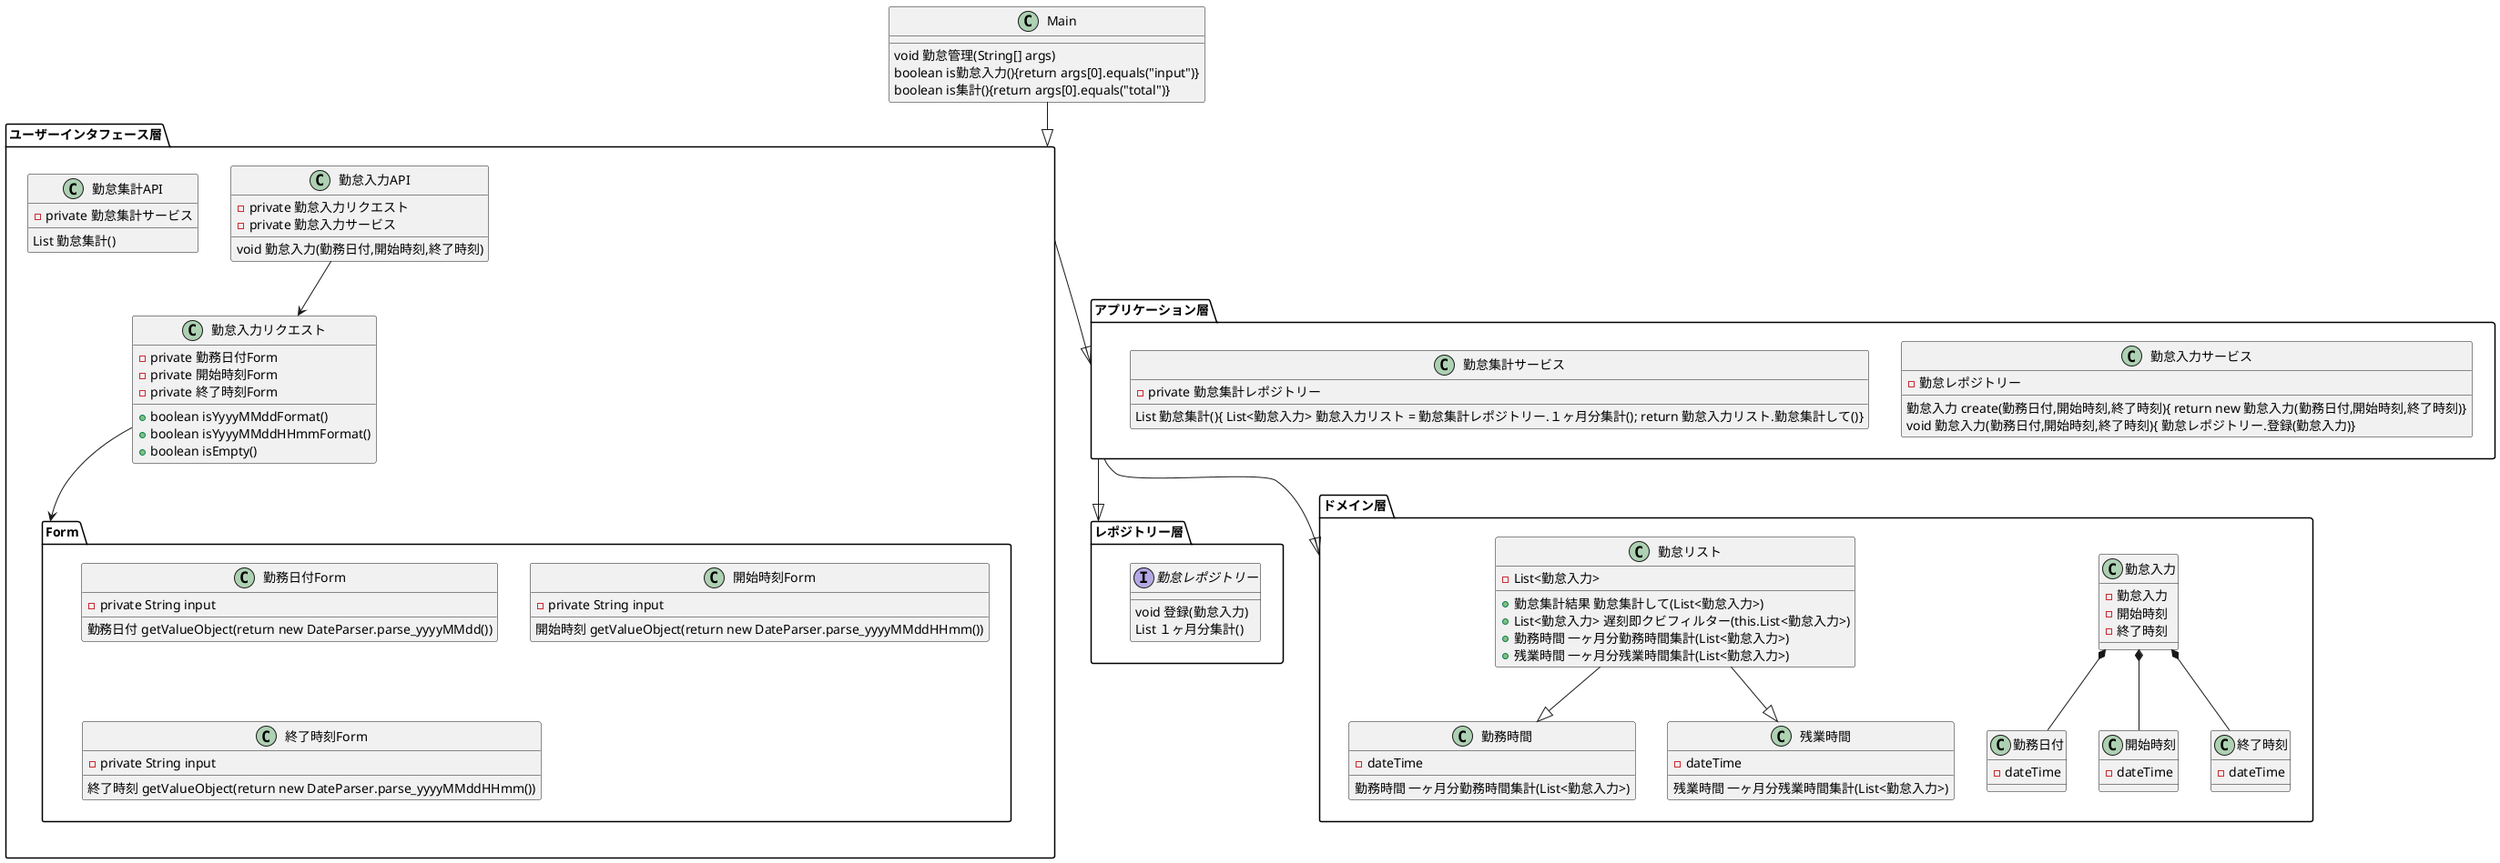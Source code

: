 @startuml

Main --|> ユーザーインタフェース層
ユーザーインタフェース層 --|> アプリケーション層
アプリケーション層 --|> レポジトリー層
アプリケーション層 --|> ドメイン層

class Main {
  void 勤怠管理(String[] args)
  boolean is勤怠入力(){return args[0].equals("input")}
  boolean is集計(){return args[0].equals("total")}
}

package ユーザーインタフェース層 <<Folder>> {
 勤怠入力API -->  勤怠入力リクエスト
 勤怠入力リクエスト -->  Form

class 勤怠入力API {
  -private 勤怠入力リクエスト
  -private 勤怠入力サービス
  void 勤怠入力(勤務日付,開始時刻,終了時刻)
 }
class 勤怠入力リクエスト {
  -private 勤務日付Form
  -private 開始時刻Form
  -private 終了時刻Form
  +boolean isYyyyMMddFormat()
  +boolean isYyyyMMddHHmmFormat()
  +boolean isEmpty()
 }
 class 勤怠集計API {
   -private 勤怠集計サービス
   List 勤怠集計()
  }

package Form <<Folder>> {

class 勤務日付Form {
  -private String input
  勤務日付 getValueObject(return new DateParser.parse_yyyyMMdd())
 }
 class 開始時刻Form {
   -private String input
   開始時刻 getValueObject(return new DateParser.parse_yyyyMMddHHmm())
  }
 class 終了時刻Form {
   -private String input
   終了時刻 getValueObject(return new DateParser.parse_yyyyMMddHHmm())
  }
}
}


package アプリケーション層 <<Folder>> {
class 勤怠入力サービス {
  -勤怠レポジトリー
  勤怠入力 create(勤務日付,開始時刻,終了時刻){ return new 勤怠入力(勤務日付,開始時刻,終了時刻)}
  void 勤怠入力(勤務日付,開始時刻,終了時刻){ 勤怠レポジトリー.登録(勤怠入力)}

 }
class 勤怠集計サービス {
  -private 勤怠集計レポジトリー
  List 勤怠集計(){ List<勤怠入力> 勤怠入力リスト = 勤怠集計レポジトリー.１ヶ月分集計(); return 勤怠入力リスト.勤怠集計して()}

 }

}

package ドメイン層 <<Folder>> {
勤怠入力 *-- 勤務日付
勤怠入力 *-- 開始時刻
勤怠入力 *-- 終了時刻
勤怠リスト --|> 勤務時間
勤怠リスト --|> 残業時間

class 勤怠入力 {
  -勤怠入力
  -開始時刻
  -終了時刻

}
class 勤怠リスト {
  -List<勤怠入力>
  +勤怠集計結果 勤怠集計して(List<勤怠入力>)
  +List<勤怠入力> 遅刻即クビフィルター(this.List<勤怠入力>)
  +勤務時間 一ヶ月分勤務時間集計(List<勤怠入力>)
  +残業時間 一ヶ月分残業時間集計(List<勤怠入力>)


}
class 勤務日付 {
  -dateTime
 }

class 開始時刻 {
  -dateTime
 }

class 終了時刻 {
  -dateTime
 }

class 勤務時間{
  -dateTime
  勤務時間 一ヶ月分勤務時間集計(List<勤怠入力>)
 }
class 残業時間{
  -dateTime
  残業時間 一ヶ月分残業時間集計(List<勤怠入力>)
 }
}

package レポジトリー層 <<Folder>> {
interface 勤怠レポジトリー
勤怠レポジトリー : void 登録(勤怠入力)
勤怠レポジトリー : List １ヶ月分集計()

}

@enduml